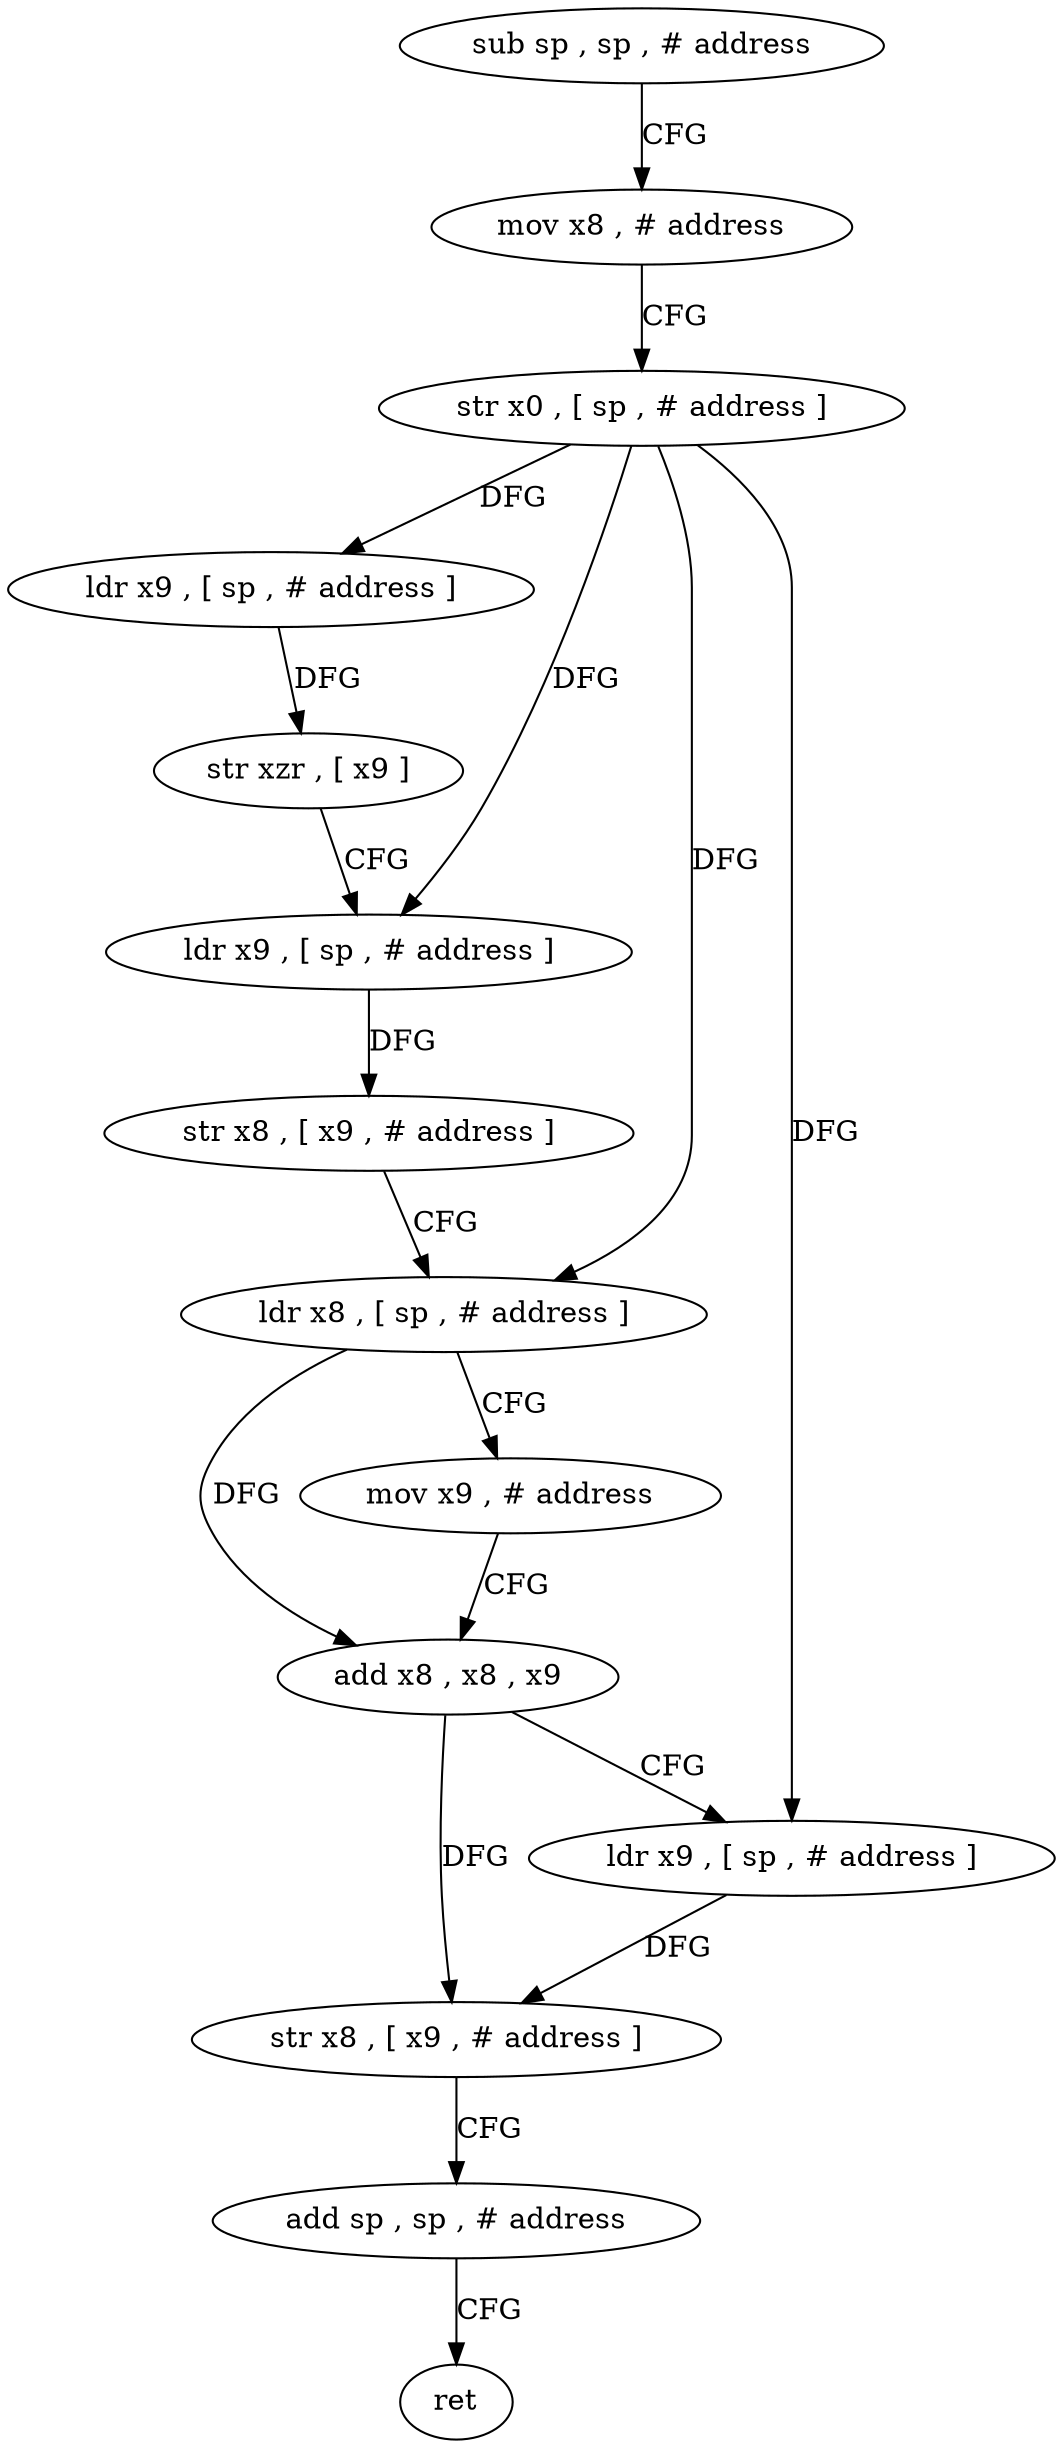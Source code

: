 digraph "func" {
"4326680" [label = "sub sp , sp , # address" ]
"4326684" [label = "mov x8 , # address" ]
"4326688" [label = "str x0 , [ sp , # address ]" ]
"4326692" [label = "ldr x9 , [ sp , # address ]" ]
"4326696" [label = "str xzr , [ x9 ]" ]
"4326700" [label = "ldr x9 , [ sp , # address ]" ]
"4326704" [label = "str x8 , [ x9 , # address ]" ]
"4326708" [label = "ldr x8 , [ sp , # address ]" ]
"4326712" [label = "mov x9 , # address" ]
"4326716" [label = "add x8 , x8 , x9" ]
"4326720" [label = "ldr x9 , [ sp , # address ]" ]
"4326724" [label = "str x8 , [ x9 , # address ]" ]
"4326728" [label = "add sp , sp , # address" ]
"4326732" [label = "ret" ]
"4326680" -> "4326684" [ label = "CFG" ]
"4326684" -> "4326688" [ label = "CFG" ]
"4326688" -> "4326692" [ label = "DFG" ]
"4326688" -> "4326700" [ label = "DFG" ]
"4326688" -> "4326708" [ label = "DFG" ]
"4326688" -> "4326720" [ label = "DFG" ]
"4326692" -> "4326696" [ label = "DFG" ]
"4326696" -> "4326700" [ label = "CFG" ]
"4326700" -> "4326704" [ label = "DFG" ]
"4326704" -> "4326708" [ label = "CFG" ]
"4326708" -> "4326712" [ label = "CFG" ]
"4326708" -> "4326716" [ label = "DFG" ]
"4326712" -> "4326716" [ label = "CFG" ]
"4326716" -> "4326720" [ label = "CFG" ]
"4326716" -> "4326724" [ label = "DFG" ]
"4326720" -> "4326724" [ label = "DFG" ]
"4326724" -> "4326728" [ label = "CFG" ]
"4326728" -> "4326732" [ label = "CFG" ]
}

